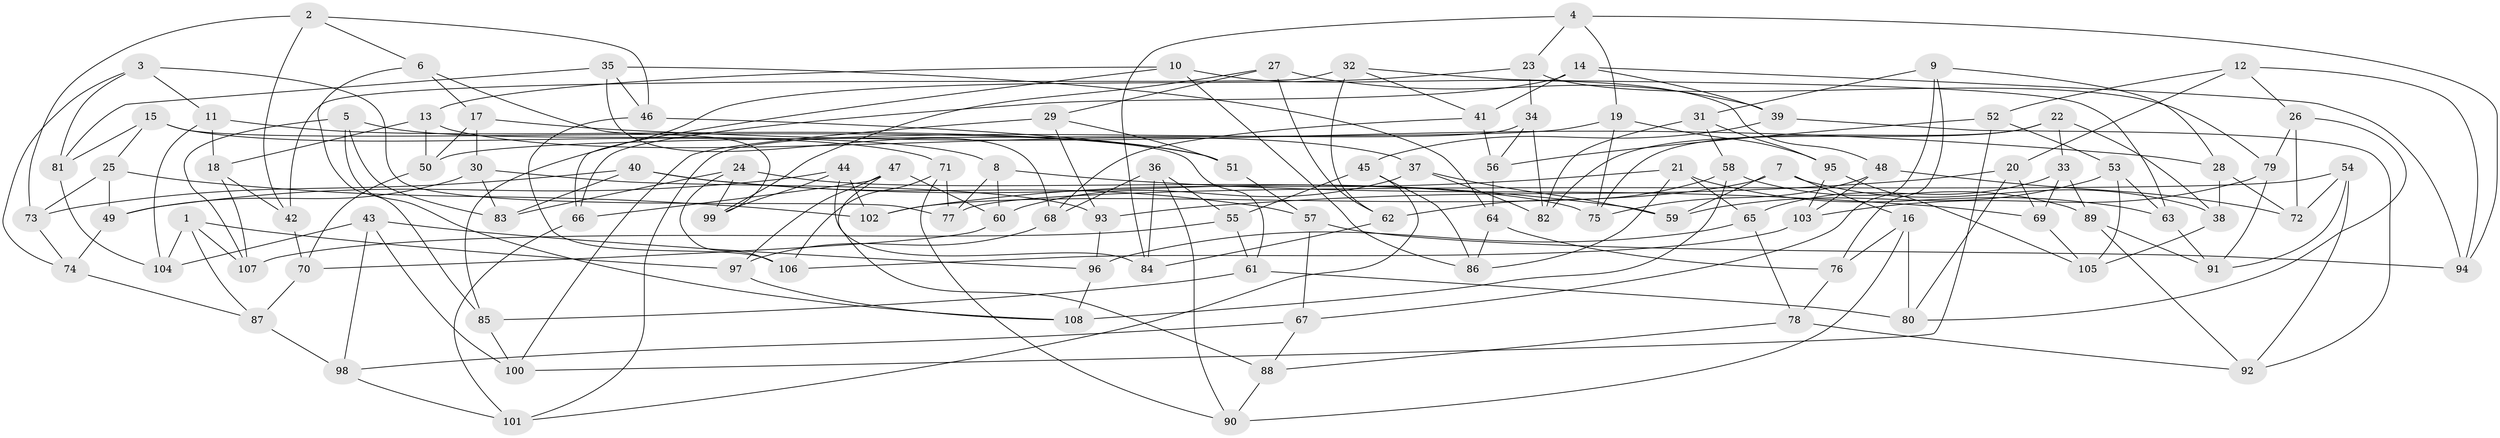 // Generated by graph-tools (version 1.1) at 2025/27/03/09/25 03:27:02]
// undirected, 108 vertices, 216 edges
graph export_dot {
graph [start="1"]
  node [color=gray90,style=filled];
  1;
  2;
  3;
  4;
  5;
  6;
  7;
  8;
  9;
  10;
  11;
  12;
  13;
  14;
  15;
  16;
  17;
  18;
  19;
  20;
  21;
  22;
  23;
  24;
  25;
  26;
  27;
  28;
  29;
  30;
  31;
  32;
  33;
  34;
  35;
  36;
  37;
  38;
  39;
  40;
  41;
  42;
  43;
  44;
  45;
  46;
  47;
  48;
  49;
  50;
  51;
  52;
  53;
  54;
  55;
  56;
  57;
  58;
  59;
  60;
  61;
  62;
  63;
  64;
  65;
  66;
  67;
  68;
  69;
  70;
  71;
  72;
  73;
  74;
  75;
  76;
  77;
  78;
  79;
  80;
  81;
  82;
  83;
  84;
  85;
  86;
  87;
  88;
  89;
  90;
  91;
  92;
  93;
  94;
  95;
  96;
  97;
  98;
  99;
  100;
  101;
  102;
  103;
  104;
  105;
  106;
  107;
  108;
  1 -- 97;
  1 -- 107;
  1 -- 104;
  1 -- 87;
  2 -- 73;
  2 -- 46;
  2 -- 42;
  2 -- 6;
  3 -- 74;
  3 -- 77;
  3 -- 81;
  3 -- 11;
  4 -- 84;
  4 -- 23;
  4 -- 94;
  4 -- 19;
  5 -- 108;
  5 -- 83;
  5 -- 8;
  5 -- 107;
  6 -- 85;
  6 -- 99;
  6 -- 17;
  7 -- 102;
  7 -- 59;
  7 -- 16;
  7 -- 38;
  8 -- 60;
  8 -- 77;
  8 -- 69;
  9 -- 28;
  9 -- 31;
  9 -- 67;
  9 -- 76;
  10 -- 66;
  10 -- 86;
  10 -- 13;
  10 -- 48;
  11 -- 18;
  11 -- 51;
  11 -- 104;
  12 -- 94;
  12 -- 20;
  12 -- 26;
  12 -- 52;
  13 -- 37;
  13 -- 18;
  13 -- 50;
  14 -- 39;
  14 -- 66;
  14 -- 94;
  14 -- 41;
  15 -- 81;
  15 -- 71;
  15 -- 25;
  15 -- 61;
  16 -- 90;
  16 -- 76;
  16 -- 80;
  17 -- 28;
  17 -- 50;
  17 -- 30;
  18 -- 42;
  18 -- 107;
  19 -- 50;
  19 -- 75;
  19 -- 95;
  20 -- 69;
  20 -- 80;
  20 -- 93;
  21 -- 63;
  21 -- 65;
  21 -- 102;
  21 -- 86;
  22 -- 38;
  22 -- 33;
  22 -- 82;
  22 -- 75;
  23 -- 79;
  23 -- 85;
  23 -- 34;
  24 -- 106;
  24 -- 83;
  24 -- 75;
  24 -- 99;
  25 -- 102;
  25 -- 49;
  25 -- 73;
  26 -- 79;
  26 -- 80;
  26 -- 72;
  27 -- 29;
  27 -- 39;
  27 -- 62;
  27 -- 99;
  28 -- 72;
  28 -- 38;
  29 -- 100;
  29 -- 93;
  29 -- 51;
  30 -- 93;
  30 -- 49;
  30 -- 83;
  31 -- 82;
  31 -- 58;
  31 -- 95;
  32 -- 62;
  32 -- 63;
  32 -- 42;
  32 -- 41;
  33 -- 65;
  33 -- 69;
  33 -- 89;
  34 -- 82;
  34 -- 101;
  34 -- 56;
  35 -- 64;
  35 -- 46;
  35 -- 81;
  35 -- 68;
  36 -- 84;
  36 -- 68;
  36 -- 55;
  36 -- 90;
  37 -- 60;
  37 -- 82;
  37 -- 59;
  38 -- 105;
  39 -- 45;
  39 -- 92;
  40 -- 57;
  40 -- 59;
  40 -- 83;
  40 -- 73;
  41 -- 68;
  41 -- 56;
  42 -- 70;
  43 -- 100;
  43 -- 104;
  43 -- 96;
  43 -- 98;
  44 -- 84;
  44 -- 49;
  44 -- 99;
  44 -- 102;
  45 -- 101;
  45 -- 55;
  45 -- 86;
  46 -- 51;
  46 -- 106;
  47 -- 66;
  47 -- 97;
  47 -- 88;
  47 -- 60;
  48 -- 75;
  48 -- 72;
  48 -- 103;
  49 -- 74;
  50 -- 70;
  51 -- 57;
  52 -- 56;
  52 -- 100;
  52 -- 53;
  53 -- 63;
  53 -- 59;
  53 -- 105;
  54 -- 92;
  54 -- 72;
  54 -- 91;
  54 -- 77;
  55 -- 61;
  55 -- 107;
  56 -- 64;
  57 -- 94;
  57 -- 67;
  58 -- 108;
  58 -- 62;
  58 -- 89;
  60 -- 70;
  61 -- 80;
  61 -- 85;
  62 -- 84;
  63 -- 91;
  64 -- 86;
  64 -- 76;
  65 -- 78;
  65 -- 96;
  66 -- 101;
  67 -- 98;
  67 -- 88;
  68 -- 97;
  69 -- 105;
  70 -- 87;
  71 -- 106;
  71 -- 90;
  71 -- 77;
  73 -- 74;
  74 -- 87;
  76 -- 78;
  78 -- 92;
  78 -- 88;
  79 -- 91;
  79 -- 103;
  81 -- 104;
  85 -- 100;
  87 -- 98;
  88 -- 90;
  89 -- 91;
  89 -- 92;
  93 -- 96;
  95 -- 103;
  95 -- 105;
  96 -- 108;
  97 -- 108;
  98 -- 101;
  103 -- 106;
}
